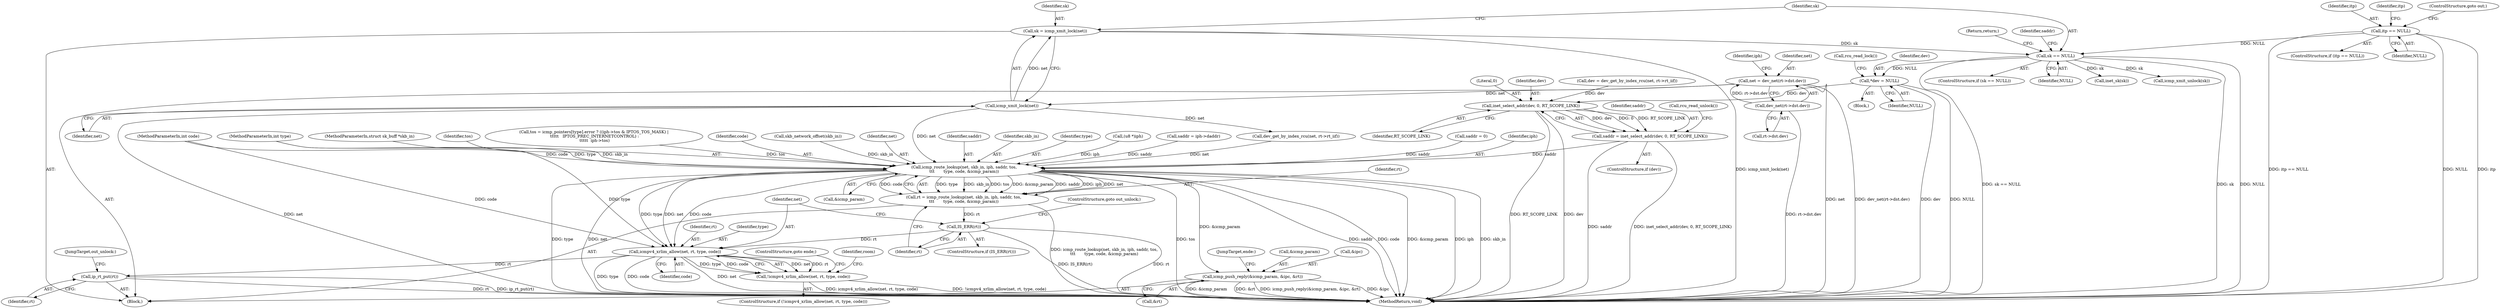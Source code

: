 digraph "0_linux_f6d8bd051c391c1c0458a30b2a7abcd939329259_13@pointer" {
"1000247" [label="(Call,*dev = NULL)"];
"1000229" [label="(Call,sk == NULL)"];
"1000224" [label="(Call,sk = icmp_xmit_lock(net))"];
"1000226" [label="(Call,icmp_xmit_lock(net))"];
"1000133" [label="(Call,net = dev_net(rt->dst.dev))"];
"1000135" [label="(Call,dev_net(rt->dst.dev))"];
"1000207" [label="(Call,itp == NULL)"];
"1000271" [label="(Call,inet_select_addr(dev, 0, RT_SCOPE_LINK))"];
"1000269" [label="(Call,saddr = inet_select_addr(dev, 0, RT_SCOPE_LINK))"];
"1000383" [label="(Call,icmp_route_lookup(net, skb_in, iph, saddr, tos,\n\t\t\t       type, code, &icmp_param))"];
"1000381" [label="(Call,rt = icmp_route_lookup(net, skb_in, iph, saddr, tos,\n\t\t\t       type, code, &icmp_param))"];
"1000394" [label="(Call,IS_ERR(rt))"];
"1000399" [label="(Call,icmpv4_xrlim_allow(net, rt, type, code))"];
"1000398" [label="(Call,!icmpv4_xrlim_allow(net, rt, type, code))"];
"1000469" [label="(Call,ip_rt_put(rt))"];
"1000461" [label="(Call,icmp_push_reply(&icmp_param, &ipc, &rt))"];
"1000466" [label="(Call,&rt)"];
"1000383" [label="(Call,icmp_route_lookup(net, skb_in, iph, saddr, tos,\n\t\t\t       type, code, &icmp_param))"];
"1000462" [label="(Call,&icmp_param)"];
"1000206" [label="(ControlStructure,if (itp == NULL))"];
"1000208" [label="(Identifier,itp)"];
"1000381" [label="(Call,rt = icmp_route_lookup(net, skb_in, iph, saddr, tos,\n\t\t\t       type, code, &icmp_param))"];
"1000228" [label="(ControlStructure,if (sk == NULL))"];
"1000464" [label="(Call,&ipc)"];
"1000397" [label="(ControlStructure,if (!icmpv4_xrlim_allow(net, rt, type, code)))"];
"1000230" [label="(Identifier,sk)"];
"1000207" [label="(Call,itp == NULL)"];
"1000247" [label="(Call,*dev = NULL)"];
"1000225" [label="(Identifier,sk)"];
"1000233" [label="(Call,saddr = iph->daddr)"];
"1000276" [label="(Call,saddr = 0)"];
"1000148" [label="(Call,(u8 *)iph)"];
"1000382" [label="(Identifier,rt)"];
"1000394" [label="(Call,IS_ERR(rt))"];
"1000393" [label="(ControlStructure,if (IS_ERR(rt)))"];
"1000231" [label="(Identifier,NULL)"];
"1000113" [label="(MethodParameterIn,int code)"];
"1000232" [label="(Return,return;)"];
"1000270" [label="(Identifier,saddr)"];
"1000234" [label="(Identifier,saddr)"];
"1000274" [label="(Identifier,RT_SCOPE_LINK)"];
"1000112" [label="(MethodParameterIn,int type)"];
"1000399" [label="(Call,icmpv4_xrlim_allow(net, rt, type, code))"];
"1000115" [label="(Block,)"];
"1000401" [label="(Identifier,rt)"];
"1000245" [label="(Block,)"];
"1000402" [label="(Identifier,type)"];
"1000248" [label="(Identifier,dev)"];
"1000357" [label="(Call,inet_sk(sk))"];
"1000271" [label="(Call,inet_select_addr(dev, 0, RT_SCOPE_LINK))"];
"1000215" [label="(Identifier,itp)"];
"1000395" [label="(Identifier,rt)"];
"1000469" [label="(Call,ip_rt_put(rt))"];
"1000135" [label="(Call,dev_net(rt->dst.dev))"];
"1000260" [label="(Call,dev = dev_get_by_index_rcu(net, rt->rt_iif))"];
"1000404" [label="(ControlStructure,goto ende;)"];
"1000386" [label="(Identifier,iph)"];
"1000209" [label="(Identifier,NULL)"];
"1000111" [label="(MethodParameterIn,struct sk_buff *skb_in)"];
"1000388" [label="(Identifier,tos)"];
"1000280" [label="(Call,tos = icmp_pointers[type].error ? ((iph->tos & IPTOS_TOS_MASK) |\n \t\t\t\t\t   IPTOS_PREC_INTERNETCONTROL) :\n \t\t\t\t\t  iph->tos)"];
"1000391" [label="(Call,&icmp_param)"];
"1000390" [label="(Identifier,code)"];
"1000353" [label="(Call,skb_network_offset(skb_in))"];
"1000133" [label="(Call,net = dev_net(rt->dst.dev))"];
"1000227" [label="(Identifier,net)"];
"1000472" [label="(Call,icmp_xmit_unlock(sk))"];
"1000136" [label="(Call,rt->dst.dev)"];
"1000269" [label="(Call,saddr = inet_select_addr(dev, 0, RT_SCOPE_LINK))"];
"1000273" [label="(Literal,0)"];
"1000210" [label="(ControlStructure,goto out;)"];
"1000249" [label="(Identifier,NULL)"];
"1000403" [label="(Identifier,code)"];
"1000470" [label="(Identifier,rt)"];
"1000262" [label="(Call,dev_get_by_index_rcu(net, rt->rt_iif))"];
"1000142" [label="(Identifier,iph)"];
"1000471" [label="(JumpTarget,out_unlock:)"];
"1000226" [label="(Call,icmp_xmit_lock(net))"];
"1000229" [label="(Call,sk == NULL)"];
"1000267" [label="(ControlStructure,if (dev))"];
"1000384" [label="(Identifier,net)"];
"1000406" [label="(Identifier,room)"];
"1000224" [label="(Call,sk = icmp_xmit_lock(net))"];
"1000468" [label="(JumpTarget,ende:)"];
"1000250" [label="(Call,rcu_read_lock())"];
"1000398" [label="(Call,!icmpv4_xrlim_allow(net, rt, type, code))"];
"1000387" [label="(Identifier,saddr)"];
"1000272" [label="(Identifier,dev)"];
"1000461" [label="(Call,icmp_push_reply(&icmp_param, &ipc, &rt))"];
"1000385" [label="(Identifier,skb_in)"];
"1000396" [label="(ControlStructure,goto out_unlock;)"];
"1000389" [label="(Identifier,type)"];
"1000475" [label="(MethodReturn,void)"];
"1000400" [label="(Identifier,net)"];
"1000279" [label="(Call,rcu_read_unlock())"];
"1000134" [label="(Identifier,net)"];
"1000247" -> "1000245"  [label="AST: "];
"1000247" -> "1000249"  [label="CFG: "];
"1000248" -> "1000247"  [label="AST: "];
"1000249" -> "1000247"  [label="AST: "];
"1000250" -> "1000247"  [label="CFG: "];
"1000247" -> "1000475"  [label="DDG: dev"];
"1000247" -> "1000475"  [label="DDG: NULL"];
"1000229" -> "1000247"  [label="DDG: NULL"];
"1000247" -> "1000271"  [label="DDG: dev"];
"1000229" -> "1000228"  [label="AST: "];
"1000229" -> "1000231"  [label="CFG: "];
"1000230" -> "1000229"  [label="AST: "];
"1000231" -> "1000229"  [label="AST: "];
"1000232" -> "1000229"  [label="CFG: "];
"1000234" -> "1000229"  [label="CFG: "];
"1000229" -> "1000475"  [label="DDG: NULL"];
"1000229" -> "1000475"  [label="DDG: sk == NULL"];
"1000229" -> "1000475"  [label="DDG: sk"];
"1000224" -> "1000229"  [label="DDG: sk"];
"1000207" -> "1000229"  [label="DDG: NULL"];
"1000229" -> "1000357"  [label="DDG: sk"];
"1000229" -> "1000472"  [label="DDG: sk"];
"1000224" -> "1000115"  [label="AST: "];
"1000224" -> "1000226"  [label="CFG: "];
"1000225" -> "1000224"  [label="AST: "];
"1000226" -> "1000224"  [label="AST: "];
"1000230" -> "1000224"  [label="CFG: "];
"1000224" -> "1000475"  [label="DDG: icmp_xmit_lock(net)"];
"1000226" -> "1000224"  [label="DDG: net"];
"1000226" -> "1000227"  [label="CFG: "];
"1000227" -> "1000226"  [label="AST: "];
"1000226" -> "1000475"  [label="DDG: net"];
"1000133" -> "1000226"  [label="DDG: net"];
"1000226" -> "1000262"  [label="DDG: net"];
"1000226" -> "1000383"  [label="DDG: net"];
"1000133" -> "1000115"  [label="AST: "];
"1000133" -> "1000135"  [label="CFG: "];
"1000134" -> "1000133"  [label="AST: "];
"1000135" -> "1000133"  [label="AST: "];
"1000142" -> "1000133"  [label="CFG: "];
"1000133" -> "1000475"  [label="DDG: net"];
"1000133" -> "1000475"  [label="DDG: dev_net(rt->dst.dev)"];
"1000135" -> "1000133"  [label="DDG: rt->dst.dev"];
"1000135" -> "1000136"  [label="CFG: "];
"1000136" -> "1000135"  [label="AST: "];
"1000135" -> "1000475"  [label="DDG: rt->dst.dev"];
"1000207" -> "1000206"  [label="AST: "];
"1000207" -> "1000209"  [label="CFG: "];
"1000208" -> "1000207"  [label="AST: "];
"1000209" -> "1000207"  [label="AST: "];
"1000210" -> "1000207"  [label="CFG: "];
"1000215" -> "1000207"  [label="CFG: "];
"1000207" -> "1000475"  [label="DDG: NULL"];
"1000207" -> "1000475"  [label="DDG: itp"];
"1000207" -> "1000475"  [label="DDG: itp == NULL"];
"1000271" -> "1000269"  [label="AST: "];
"1000271" -> "1000274"  [label="CFG: "];
"1000272" -> "1000271"  [label="AST: "];
"1000273" -> "1000271"  [label="AST: "];
"1000274" -> "1000271"  [label="AST: "];
"1000269" -> "1000271"  [label="CFG: "];
"1000271" -> "1000475"  [label="DDG: RT_SCOPE_LINK"];
"1000271" -> "1000475"  [label="DDG: dev"];
"1000271" -> "1000269"  [label="DDG: dev"];
"1000271" -> "1000269"  [label="DDG: 0"];
"1000271" -> "1000269"  [label="DDG: RT_SCOPE_LINK"];
"1000260" -> "1000271"  [label="DDG: dev"];
"1000269" -> "1000267"  [label="AST: "];
"1000270" -> "1000269"  [label="AST: "];
"1000279" -> "1000269"  [label="CFG: "];
"1000269" -> "1000475"  [label="DDG: saddr"];
"1000269" -> "1000475"  [label="DDG: inet_select_addr(dev, 0, RT_SCOPE_LINK)"];
"1000269" -> "1000383"  [label="DDG: saddr"];
"1000383" -> "1000381"  [label="AST: "];
"1000383" -> "1000391"  [label="CFG: "];
"1000384" -> "1000383"  [label="AST: "];
"1000385" -> "1000383"  [label="AST: "];
"1000386" -> "1000383"  [label="AST: "];
"1000387" -> "1000383"  [label="AST: "];
"1000388" -> "1000383"  [label="AST: "];
"1000389" -> "1000383"  [label="AST: "];
"1000390" -> "1000383"  [label="AST: "];
"1000391" -> "1000383"  [label="AST: "];
"1000381" -> "1000383"  [label="CFG: "];
"1000383" -> "1000475"  [label="DDG: type"];
"1000383" -> "1000475"  [label="DDG: net"];
"1000383" -> "1000475"  [label="DDG: tos"];
"1000383" -> "1000475"  [label="DDG: saddr"];
"1000383" -> "1000475"  [label="DDG: code"];
"1000383" -> "1000475"  [label="DDG: &icmp_param"];
"1000383" -> "1000475"  [label="DDG: iph"];
"1000383" -> "1000475"  [label="DDG: skb_in"];
"1000383" -> "1000381"  [label="DDG: type"];
"1000383" -> "1000381"  [label="DDG: skb_in"];
"1000383" -> "1000381"  [label="DDG: tos"];
"1000383" -> "1000381"  [label="DDG: &icmp_param"];
"1000383" -> "1000381"  [label="DDG: saddr"];
"1000383" -> "1000381"  [label="DDG: iph"];
"1000383" -> "1000381"  [label="DDG: net"];
"1000383" -> "1000381"  [label="DDG: code"];
"1000262" -> "1000383"  [label="DDG: net"];
"1000353" -> "1000383"  [label="DDG: skb_in"];
"1000111" -> "1000383"  [label="DDG: skb_in"];
"1000148" -> "1000383"  [label="DDG: iph"];
"1000233" -> "1000383"  [label="DDG: saddr"];
"1000276" -> "1000383"  [label="DDG: saddr"];
"1000280" -> "1000383"  [label="DDG: tos"];
"1000112" -> "1000383"  [label="DDG: type"];
"1000113" -> "1000383"  [label="DDG: code"];
"1000383" -> "1000399"  [label="DDG: net"];
"1000383" -> "1000399"  [label="DDG: type"];
"1000383" -> "1000399"  [label="DDG: code"];
"1000383" -> "1000461"  [label="DDG: &icmp_param"];
"1000381" -> "1000115"  [label="AST: "];
"1000382" -> "1000381"  [label="AST: "];
"1000395" -> "1000381"  [label="CFG: "];
"1000381" -> "1000475"  [label="DDG: icmp_route_lookup(net, skb_in, iph, saddr, tos,\n\t\t\t       type, code, &icmp_param)"];
"1000381" -> "1000394"  [label="DDG: rt"];
"1000394" -> "1000393"  [label="AST: "];
"1000394" -> "1000395"  [label="CFG: "];
"1000395" -> "1000394"  [label="AST: "];
"1000396" -> "1000394"  [label="CFG: "];
"1000400" -> "1000394"  [label="CFG: "];
"1000394" -> "1000475"  [label="DDG: IS_ERR(rt)"];
"1000394" -> "1000475"  [label="DDG: rt"];
"1000394" -> "1000399"  [label="DDG: rt"];
"1000399" -> "1000398"  [label="AST: "];
"1000399" -> "1000403"  [label="CFG: "];
"1000400" -> "1000399"  [label="AST: "];
"1000401" -> "1000399"  [label="AST: "];
"1000402" -> "1000399"  [label="AST: "];
"1000403" -> "1000399"  [label="AST: "];
"1000398" -> "1000399"  [label="CFG: "];
"1000399" -> "1000475"  [label="DDG: type"];
"1000399" -> "1000475"  [label="DDG: code"];
"1000399" -> "1000475"  [label="DDG: net"];
"1000399" -> "1000398"  [label="DDG: net"];
"1000399" -> "1000398"  [label="DDG: rt"];
"1000399" -> "1000398"  [label="DDG: type"];
"1000399" -> "1000398"  [label="DDG: code"];
"1000112" -> "1000399"  [label="DDG: type"];
"1000113" -> "1000399"  [label="DDG: code"];
"1000399" -> "1000469"  [label="DDG: rt"];
"1000398" -> "1000397"  [label="AST: "];
"1000404" -> "1000398"  [label="CFG: "];
"1000406" -> "1000398"  [label="CFG: "];
"1000398" -> "1000475"  [label="DDG: !icmpv4_xrlim_allow(net, rt, type, code)"];
"1000398" -> "1000475"  [label="DDG: icmpv4_xrlim_allow(net, rt, type, code)"];
"1000469" -> "1000115"  [label="AST: "];
"1000469" -> "1000470"  [label="CFG: "];
"1000470" -> "1000469"  [label="AST: "];
"1000471" -> "1000469"  [label="CFG: "];
"1000469" -> "1000475"  [label="DDG: ip_rt_put(rt)"];
"1000469" -> "1000475"  [label="DDG: rt"];
"1000461" -> "1000115"  [label="AST: "];
"1000461" -> "1000466"  [label="CFG: "];
"1000462" -> "1000461"  [label="AST: "];
"1000464" -> "1000461"  [label="AST: "];
"1000466" -> "1000461"  [label="AST: "];
"1000468" -> "1000461"  [label="CFG: "];
"1000461" -> "1000475"  [label="DDG: icmp_push_reply(&icmp_param, &ipc, &rt)"];
"1000461" -> "1000475"  [label="DDG: &ipc"];
"1000461" -> "1000475"  [label="DDG: &icmp_param"];
"1000461" -> "1000475"  [label="DDG: &rt"];
}
